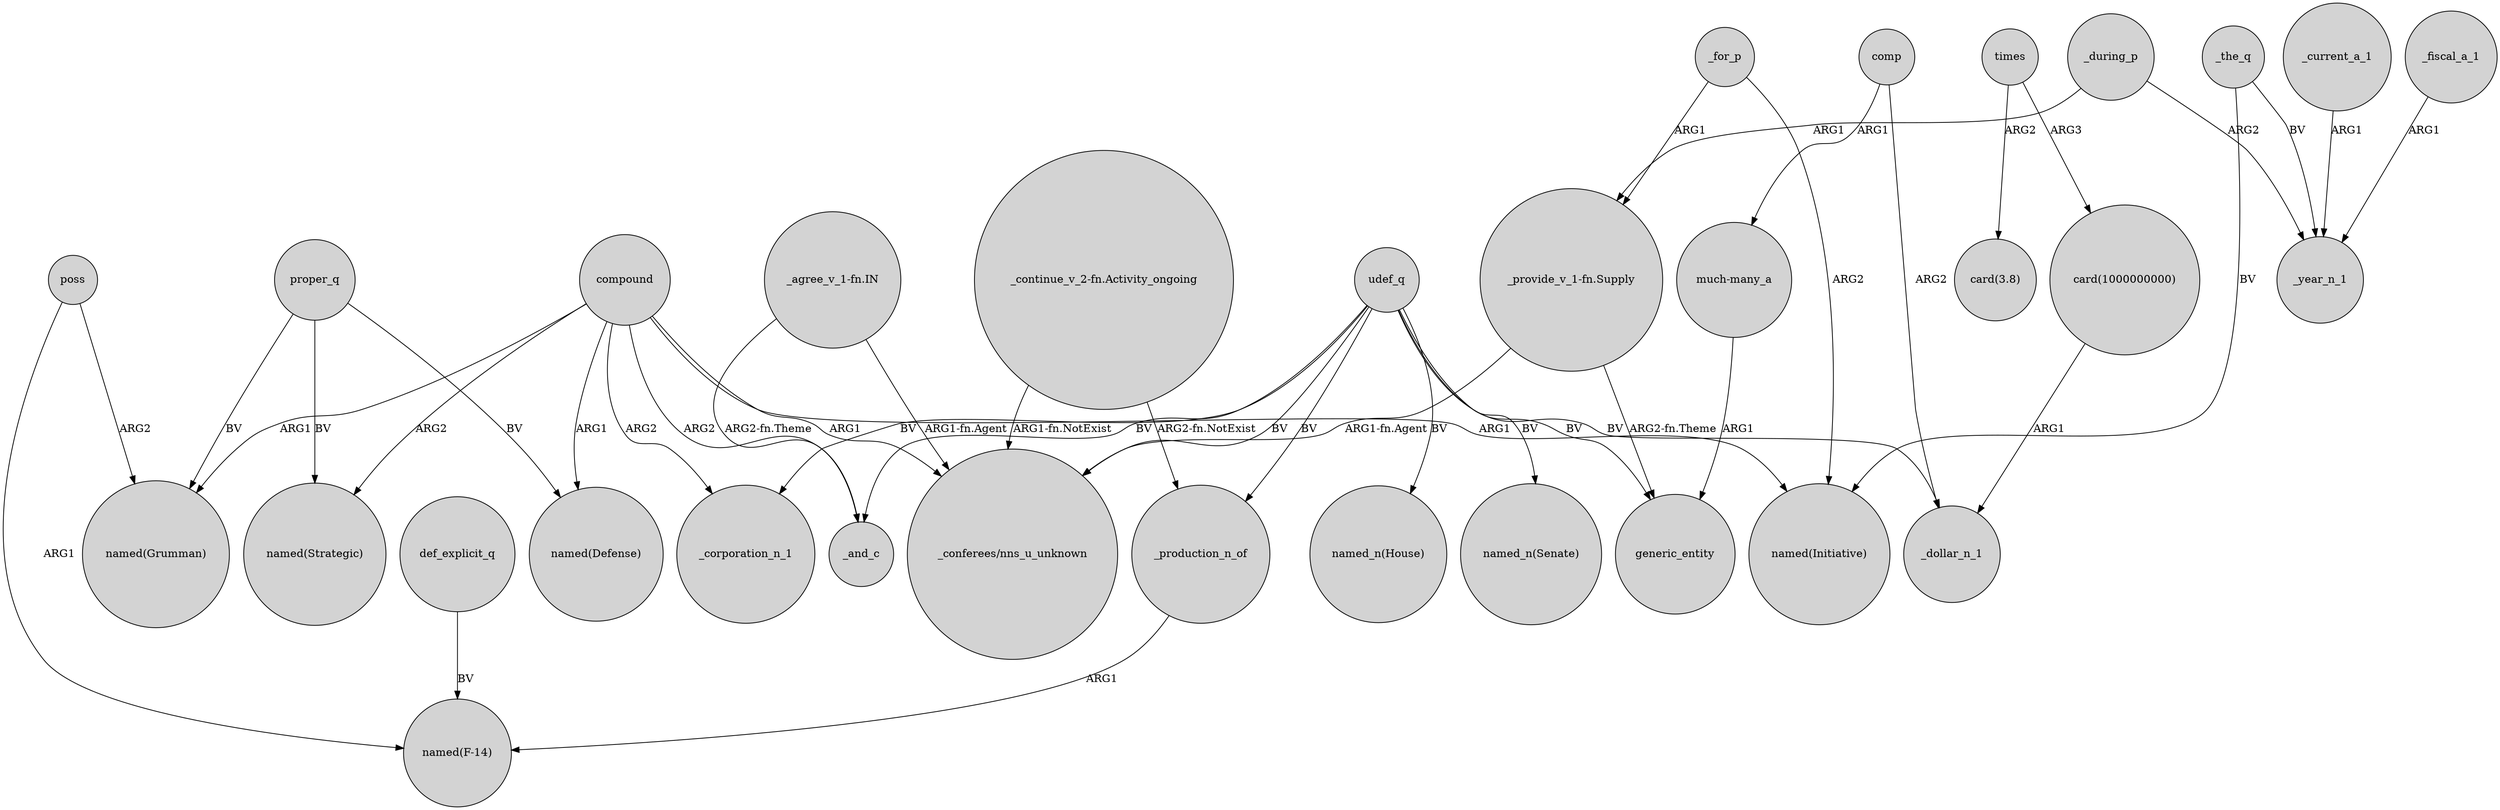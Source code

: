digraph {
	node [shape=circle style=filled]
	udef_q -> "named_n(House)" [label=BV]
	udef_q -> _production_n_of [label=BV]
	poss -> "named(F-14)" [label=ARG1]
	proper_q -> "named(Strategic)" [label=BV]
	udef_q -> generic_entity [label=BV]
	compound -> "named(Defense)" [label=ARG1]
	"_agree_v_1-fn.IN" -> _and_c [label="ARG2-fn.Theme"]
	compound -> "named(Grumman)" [label=ARG1]
	"much-many_a" -> generic_entity [label=ARG1]
	compound -> "_conferees/nns_u_unknown" [label=ARG1]
	compound -> _corporation_n_1 [label=ARG2]
	proper_q -> "named(Grumman)" [label=BV]
	_during_p -> "_provide_v_1-fn.Supply" [label=ARG1]
	_current_a_1 -> _year_n_1 [label=ARG1]
	udef_q -> "_conferees/nns_u_unknown" [label=BV]
	"_agree_v_1-fn.IN" -> "_conferees/nns_u_unknown" [label="ARG1-fn.Agent"]
	"_continue_v_2-fn.Activity_ongoing" -> _production_n_of [label="ARG2-fn.NotExist"]
	def_explicit_q -> "named(F-14)" [label=BV]
	times -> "card(1000000000)" [label=ARG3]
	udef_q -> _corporation_n_1 [label=BV]
	compound -> _and_c [label=ARG2]
	_during_p -> _year_n_1 [label=ARG2]
	comp -> "much-many_a" [label=ARG1]
	_production_n_of -> "named(F-14)" [label=ARG1]
	compound -> "named(Strategic)" [label=ARG2]
	_the_q -> _year_n_1 [label=BV]
	udef_q -> "named_n(Senate)" [label=BV]
	compound -> "named(Initiative)" [label=ARG1]
	proper_q -> "named(Defense)" [label=BV]
	poss -> "named(Grumman)" [label=ARG2]
	comp -> _dollar_n_1 [label=ARG2]
	_for_p -> "_provide_v_1-fn.Supply" [label=ARG1]
	_for_p -> "named(Initiative)" [label=ARG2]
	_the_q -> "named(Initiative)" [label=BV]
	udef_q -> _dollar_n_1 [label=BV]
	_fiscal_a_1 -> _year_n_1 [label=ARG1]
	"_continue_v_2-fn.Activity_ongoing" -> "_conferees/nns_u_unknown" [label="ARG1-fn.NotExist"]
	"card(1000000000)" -> _dollar_n_1 [label=ARG1]
	times -> "card(3.8)" [label=ARG2]
	udef_q -> _and_c [label=BV]
	"_provide_v_1-fn.Supply" -> generic_entity [label="ARG2-fn.Theme"]
	"_provide_v_1-fn.Supply" -> "_conferees/nns_u_unknown" [label="ARG1-fn.Agent"]
}
